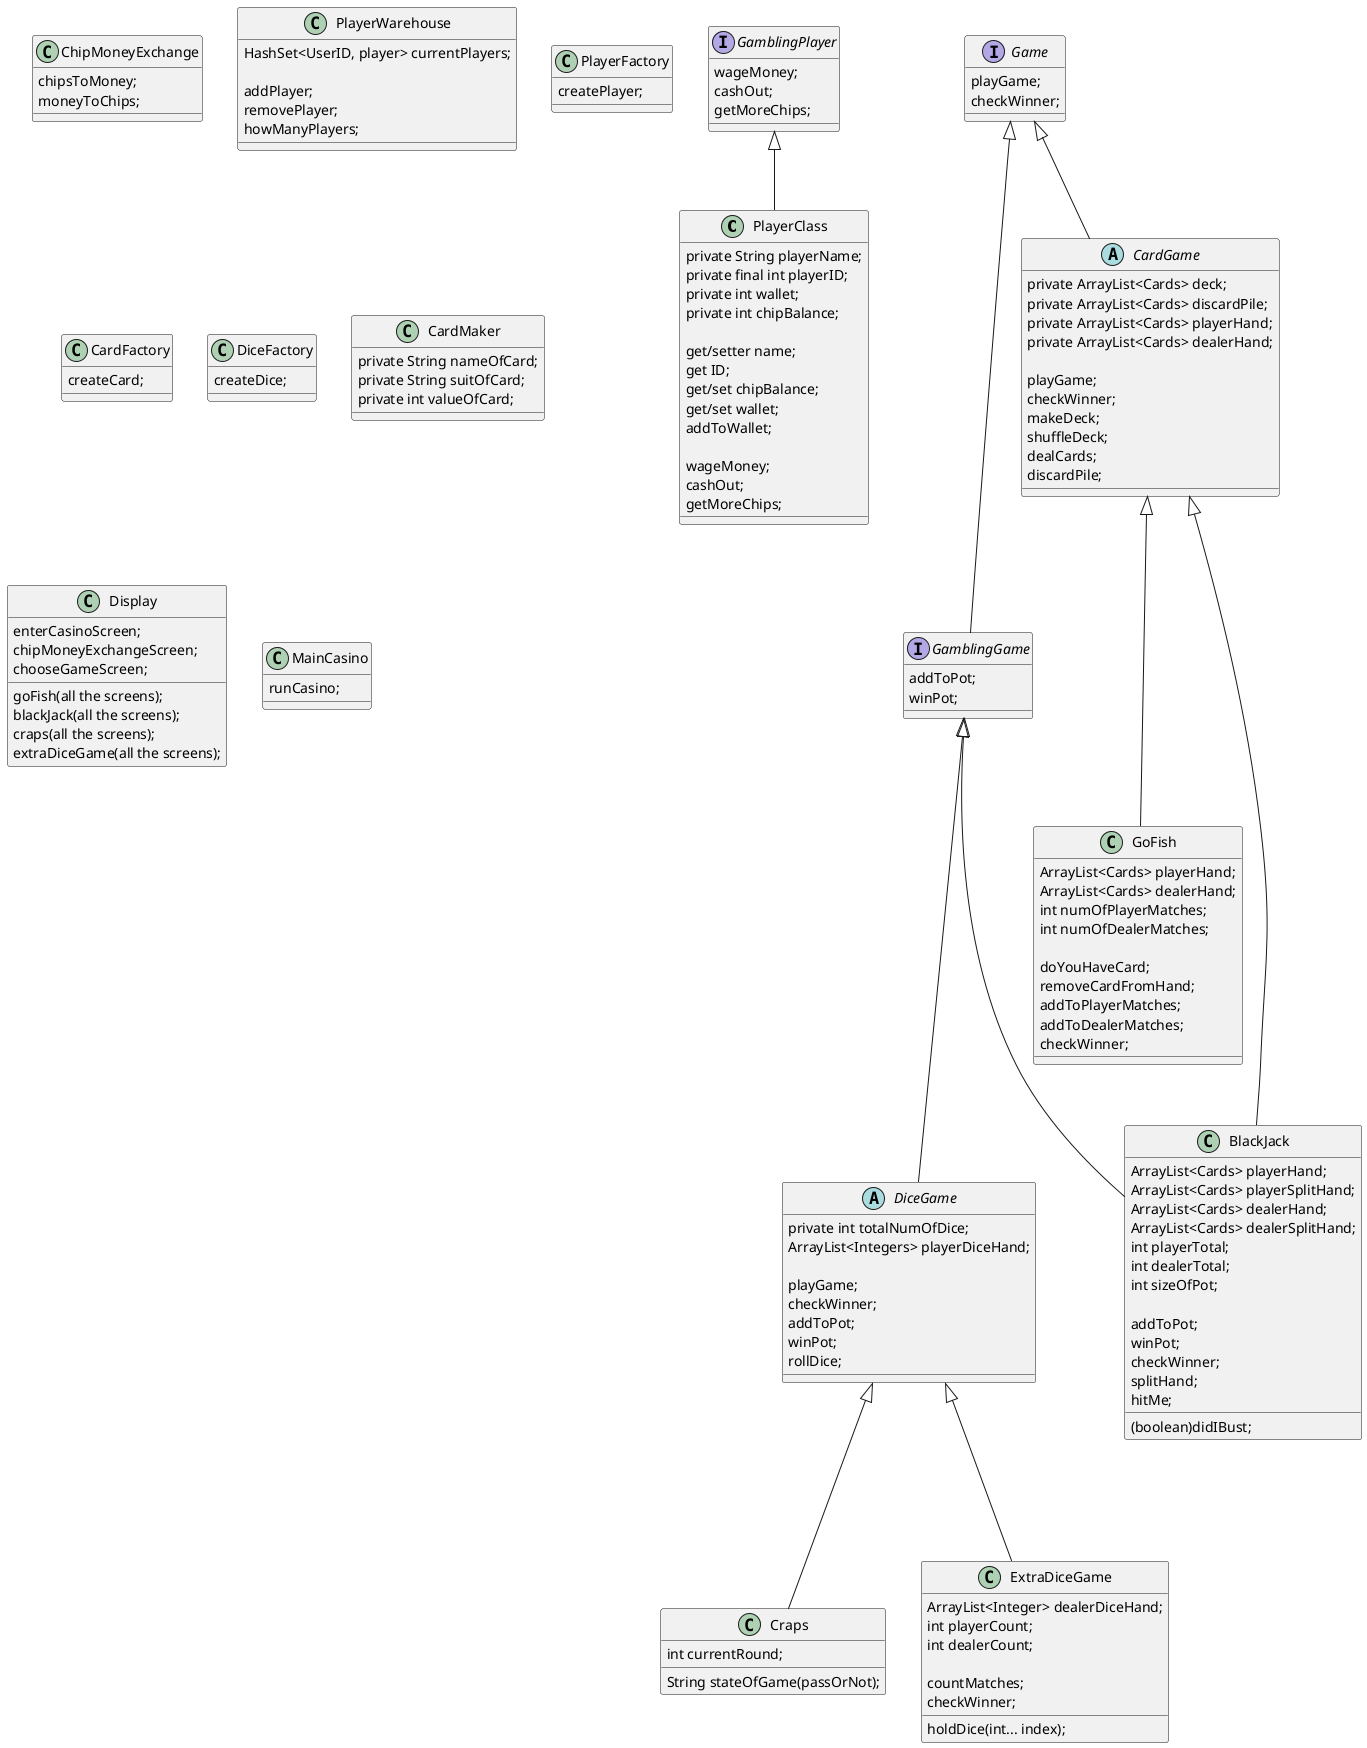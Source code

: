 @startuml
'https://plantuml.com/sequence-diagram

class PlayerClass {
private String playerName;
private final int playerID;
private int wallet;
private int chipBalance;

get/setter name;
get ID;
get/set chipBalance;
get/set wallet;
addToWallet;

wageMoney;
cashOut;
getMoreChips;
}

interface Game {
playGame;
checkWinner;
}

interface GamblingGame {
addToPot;
winPot;
}

interface GamblingPlayer {
wageMoney;
cashOut;
getMoreChips;
}

abstract class CardGame {
private ArrayList<Cards> deck;
private ArrayList<Cards> discardPile;
private ArrayList<Cards> playerHand;
private ArrayList<Cards> dealerHand;

playGame;
checkWinner;
makeDeck;
shuffleDeck;
dealCards;
discardPile;
}

abstract class DiceGame {
private int totalNumOfDice;
ArrayList<Integers> playerDiceHand;

playGame;
checkWinner;
addToPot;
winPot;
rollDice;
}

class ChipMoneyExchange {
chipsToMoney;
moneyToChips;
}

class GoFish {
ArrayList<Cards> playerHand;
ArrayList<Cards> dealerHand;
int numOfPlayerMatches;
int numOfDealerMatches;

doYouHaveCard;
removeCardFromHand;
addToPlayerMatches;
addToDealerMatches;
checkWinner;
}

class BlackJack {
ArrayList<Cards> playerHand;
ArrayList<Cards> playerSplitHand;
ArrayList<Cards> dealerHand;
ArrayList<Cards> dealerSplitHand;
int playerTotal;
int dealerTotal;
int sizeOfPot;

addToPot;
winPot;
checkWinner;
splitHand;
hitMe;
(boolean)didIBust;
}

class Craps {
String stateOfGame(passOrNot);
int currentRound;
}

class ExtraDiceGame {
ArrayList<Integer> dealerDiceHand;
int playerCount;
int dealerCount;

countMatches;
checkWinner;
holdDice(int... index);
}

class PlayerWarehouse {
HashSet<UserID, player> currentPlayers;

addPlayer;
removePlayer;
howManyPlayers;
}

class PlayerFactory {
createPlayer;
}

class CardFactory {
createCard;
}

class DiceFactory {
createDice;
}

class CardMaker {
private String nameOfCard;
private String suitOfCard;
private int valueOfCard;
}

class Display {
enterCasinoScreen;
chipMoneyExchangeScreen;
chooseGameScreen;
goFish(all the screens);
blackJack(all the screens);
craps(all the screens);
extraDiceGame(all the screens);
}


class MainCasino {
runCasino;
}

DiceGame <|--- Craps
DiceGame <|--- ExtraDiceGame

CardGame <|--- GoFish
CardGame <|--- BlackJack

Game <|--- GamblingGame


GamblingGame <|--- BlackJack
GamblingGame <|--- DiceGame

GamblingPlayer <|-- PlayerClass

Game <|-- CardGame



'Alice -> Bob: Authentication Request
'Bob --> Alice: Authentication Response
'
'Alice -> Bob: Another authentication Request
'Alice <-- Bob: another authentication Response

@enduml